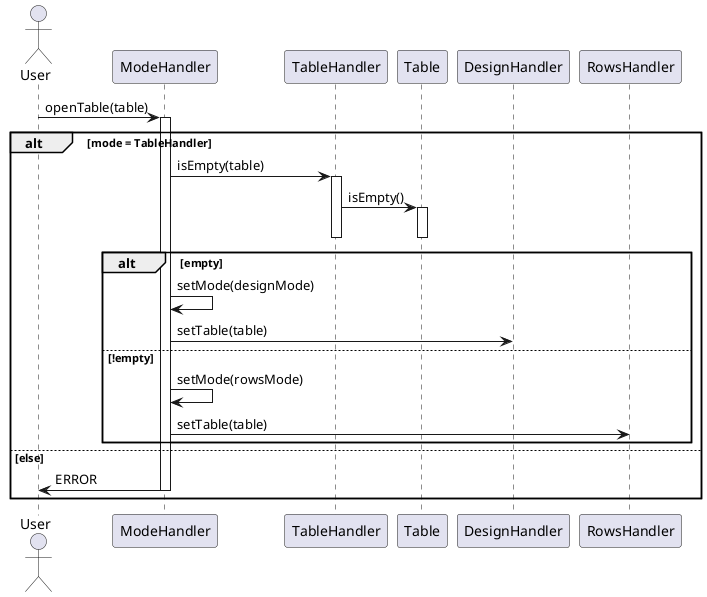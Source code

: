 @startuml
actor User
User -> ModeHandler: openTable(table)
activate ModeHandler
alt mode = TableHandler
ModeHandler -> TableHandler: isEmpty(table)
activate TableHandler
TableHandler -> Table: isEmpty()
activate Table
deactivate Table
deactivate TableHandler
alt empty
    ModeHandler -> ModeHandler: setMode(designMode)
    ModeHandler -> DesignHandler: setTable(table)
else !empty
    ModeHandler -> ModeHandler: setMode(rowsMode)
    ModeHandler -> RowsHandler: setTable(table)


end
else else
ModeHandler -> User: ERROR
deactivate ModeHandler
end

@enduml